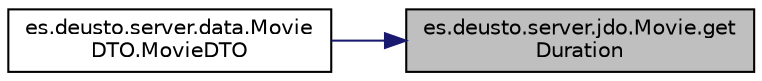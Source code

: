 digraph "es.deusto.server.jdo.Movie.getDuration"
{
 // LATEX_PDF_SIZE
  edge [fontname="Helvetica",fontsize="10",labelfontname="Helvetica",labelfontsize="10"];
  node [fontname="Helvetica",fontsize="10",shape=record];
  rankdir="RL";
  Node10 [label="es.deusto.server.jdo.Movie.get\lDuration",height=0.2,width=0.4,color="black", fillcolor="grey75", style="filled", fontcolor="black",tooltip=" "];
  Node10 -> Node11 [dir="back",color="midnightblue",fontsize="10",style="solid",fontname="Helvetica"];
  Node11 [label="es.deusto.server.data.Movie\lDTO.MovieDTO",height=0.2,width=0.4,color="black", fillcolor="white", style="filled",URL="$classes_1_1deusto_1_1server_1_1data_1_1_movie_d_t_o.html#ad09b9cd627c8906f7ab7fe86d09b9e75",tooltip=" "];
}
